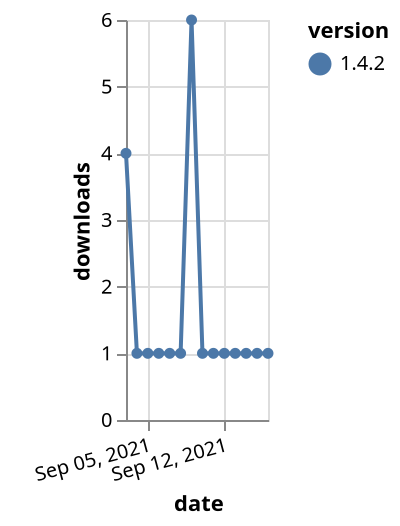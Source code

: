 {"$schema": "https://vega.github.io/schema/vega-lite/v5.json", "description": "A simple bar chart with embedded data.", "data": {"values": [{"date": "2021-09-03", "total": 521, "delta": 4, "version": "1.4.2"}, {"date": "2021-09-04", "total": 522, "delta": 1, "version": "1.4.2"}, {"date": "2021-09-05", "total": 523, "delta": 1, "version": "1.4.2"}, {"date": "2021-09-06", "total": 524, "delta": 1, "version": "1.4.2"}, {"date": "2021-09-07", "total": 525, "delta": 1, "version": "1.4.2"}, {"date": "2021-09-08", "total": 526, "delta": 1, "version": "1.4.2"}, {"date": "2021-09-09", "total": 532, "delta": 6, "version": "1.4.2"}, {"date": "2021-09-10", "total": 533, "delta": 1, "version": "1.4.2"}, {"date": "2021-09-11", "total": 534, "delta": 1, "version": "1.4.2"}, {"date": "2021-09-12", "total": 535, "delta": 1, "version": "1.4.2"}, {"date": "2021-09-13", "total": 536, "delta": 1, "version": "1.4.2"}, {"date": "2021-09-14", "total": 537, "delta": 1, "version": "1.4.2"}, {"date": "2021-09-15", "total": 538, "delta": 1, "version": "1.4.2"}, {"date": "2021-09-16", "total": 539, "delta": 1, "version": "1.4.2"}]}, "width": "container", "mark": {"type": "line", "point": {"filled": true}}, "encoding": {"x": {"field": "date", "type": "temporal", "timeUnit": "yearmonthdate", "title": "date", "axis": {"labelAngle": -15}}, "y": {"field": "delta", "type": "quantitative", "title": "downloads"}, "color": {"field": "version", "type": "nominal"}, "tooltip": {"field": "delta"}}}